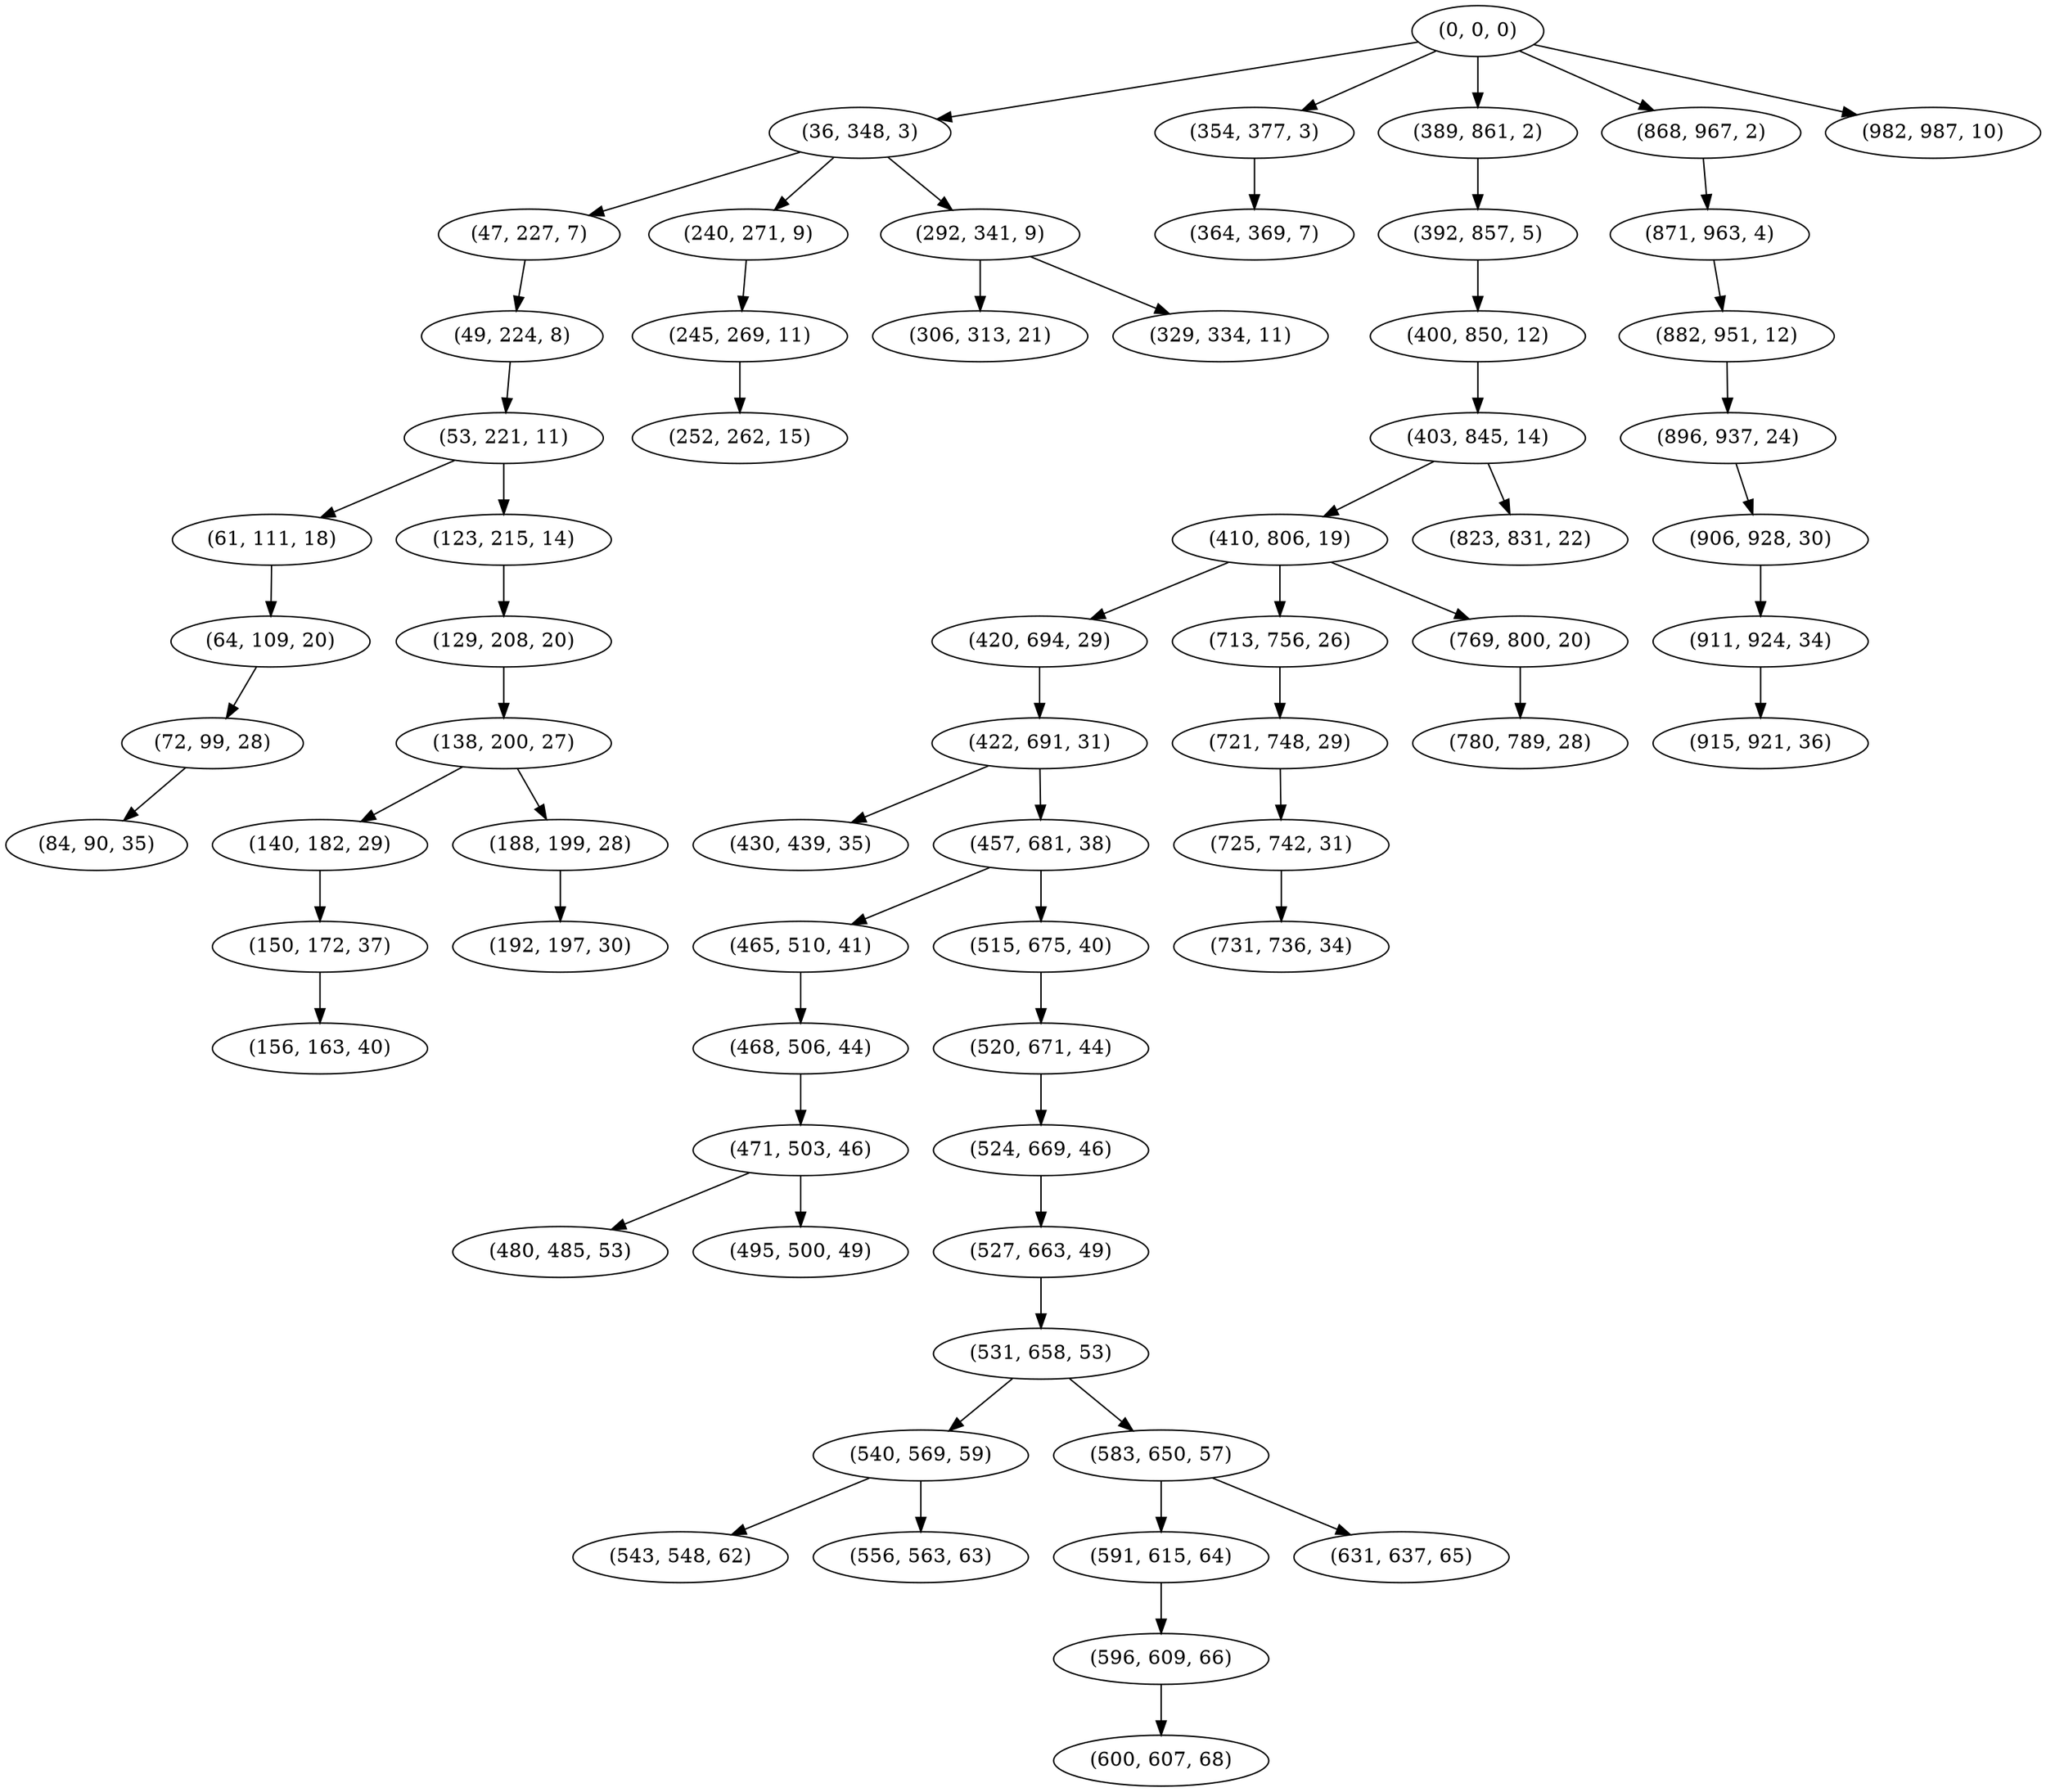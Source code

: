 digraph tree {
    "(0, 0, 0)";
    "(36, 348, 3)";
    "(47, 227, 7)";
    "(49, 224, 8)";
    "(53, 221, 11)";
    "(61, 111, 18)";
    "(64, 109, 20)";
    "(72, 99, 28)";
    "(84, 90, 35)";
    "(123, 215, 14)";
    "(129, 208, 20)";
    "(138, 200, 27)";
    "(140, 182, 29)";
    "(150, 172, 37)";
    "(156, 163, 40)";
    "(188, 199, 28)";
    "(192, 197, 30)";
    "(240, 271, 9)";
    "(245, 269, 11)";
    "(252, 262, 15)";
    "(292, 341, 9)";
    "(306, 313, 21)";
    "(329, 334, 11)";
    "(354, 377, 3)";
    "(364, 369, 7)";
    "(389, 861, 2)";
    "(392, 857, 5)";
    "(400, 850, 12)";
    "(403, 845, 14)";
    "(410, 806, 19)";
    "(420, 694, 29)";
    "(422, 691, 31)";
    "(430, 439, 35)";
    "(457, 681, 38)";
    "(465, 510, 41)";
    "(468, 506, 44)";
    "(471, 503, 46)";
    "(480, 485, 53)";
    "(495, 500, 49)";
    "(515, 675, 40)";
    "(520, 671, 44)";
    "(524, 669, 46)";
    "(527, 663, 49)";
    "(531, 658, 53)";
    "(540, 569, 59)";
    "(543, 548, 62)";
    "(556, 563, 63)";
    "(583, 650, 57)";
    "(591, 615, 64)";
    "(596, 609, 66)";
    "(600, 607, 68)";
    "(631, 637, 65)";
    "(713, 756, 26)";
    "(721, 748, 29)";
    "(725, 742, 31)";
    "(731, 736, 34)";
    "(769, 800, 20)";
    "(780, 789, 28)";
    "(823, 831, 22)";
    "(868, 967, 2)";
    "(871, 963, 4)";
    "(882, 951, 12)";
    "(896, 937, 24)";
    "(906, 928, 30)";
    "(911, 924, 34)";
    "(915, 921, 36)";
    "(982, 987, 10)";
    "(0, 0, 0)" -> "(36, 348, 3)";
    "(0, 0, 0)" -> "(354, 377, 3)";
    "(0, 0, 0)" -> "(389, 861, 2)";
    "(0, 0, 0)" -> "(868, 967, 2)";
    "(0, 0, 0)" -> "(982, 987, 10)";
    "(36, 348, 3)" -> "(47, 227, 7)";
    "(36, 348, 3)" -> "(240, 271, 9)";
    "(36, 348, 3)" -> "(292, 341, 9)";
    "(47, 227, 7)" -> "(49, 224, 8)";
    "(49, 224, 8)" -> "(53, 221, 11)";
    "(53, 221, 11)" -> "(61, 111, 18)";
    "(53, 221, 11)" -> "(123, 215, 14)";
    "(61, 111, 18)" -> "(64, 109, 20)";
    "(64, 109, 20)" -> "(72, 99, 28)";
    "(72, 99, 28)" -> "(84, 90, 35)";
    "(123, 215, 14)" -> "(129, 208, 20)";
    "(129, 208, 20)" -> "(138, 200, 27)";
    "(138, 200, 27)" -> "(140, 182, 29)";
    "(138, 200, 27)" -> "(188, 199, 28)";
    "(140, 182, 29)" -> "(150, 172, 37)";
    "(150, 172, 37)" -> "(156, 163, 40)";
    "(188, 199, 28)" -> "(192, 197, 30)";
    "(240, 271, 9)" -> "(245, 269, 11)";
    "(245, 269, 11)" -> "(252, 262, 15)";
    "(292, 341, 9)" -> "(306, 313, 21)";
    "(292, 341, 9)" -> "(329, 334, 11)";
    "(354, 377, 3)" -> "(364, 369, 7)";
    "(389, 861, 2)" -> "(392, 857, 5)";
    "(392, 857, 5)" -> "(400, 850, 12)";
    "(400, 850, 12)" -> "(403, 845, 14)";
    "(403, 845, 14)" -> "(410, 806, 19)";
    "(403, 845, 14)" -> "(823, 831, 22)";
    "(410, 806, 19)" -> "(420, 694, 29)";
    "(410, 806, 19)" -> "(713, 756, 26)";
    "(410, 806, 19)" -> "(769, 800, 20)";
    "(420, 694, 29)" -> "(422, 691, 31)";
    "(422, 691, 31)" -> "(430, 439, 35)";
    "(422, 691, 31)" -> "(457, 681, 38)";
    "(457, 681, 38)" -> "(465, 510, 41)";
    "(457, 681, 38)" -> "(515, 675, 40)";
    "(465, 510, 41)" -> "(468, 506, 44)";
    "(468, 506, 44)" -> "(471, 503, 46)";
    "(471, 503, 46)" -> "(480, 485, 53)";
    "(471, 503, 46)" -> "(495, 500, 49)";
    "(515, 675, 40)" -> "(520, 671, 44)";
    "(520, 671, 44)" -> "(524, 669, 46)";
    "(524, 669, 46)" -> "(527, 663, 49)";
    "(527, 663, 49)" -> "(531, 658, 53)";
    "(531, 658, 53)" -> "(540, 569, 59)";
    "(531, 658, 53)" -> "(583, 650, 57)";
    "(540, 569, 59)" -> "(543, 548, 62)";
    "(540, 569, 59)" -> "(556, 563, 63)";
    "(583, 650, 57)" -> "(591, 615, 64)";
    "(583, 650, 57)" -> "(631, 637, 65)";
    "(591, 615, 64)" -> "(596, 609, 66)";
    "(596, 609, 66)" -> "(600, 607, 68)";
    "(713, 756, 26)" -> "(721, 748, 29)";
    "(721, 748, 29)" -> "(725, 742, 31)";
    "(725, 742, 31)" -> "(731, 736, 34)";
    "(769, 800, 20)" -> "(780, 789, 28)";
    "(868, 967, 2)" -> "(871, 963, 4)";
    "(871, 963, 4)" -> "(882, 951, 12)";
    "(882, 951, 12)" -> "(896, 937, 24)";
    "(896, 937, 24)" -> "(906, 928, 30)";
    "(906, 928, 30)" -> "(911, 924, 34)";
    "(911, 924, 34)" -> "(915, 921, 36)";
}
